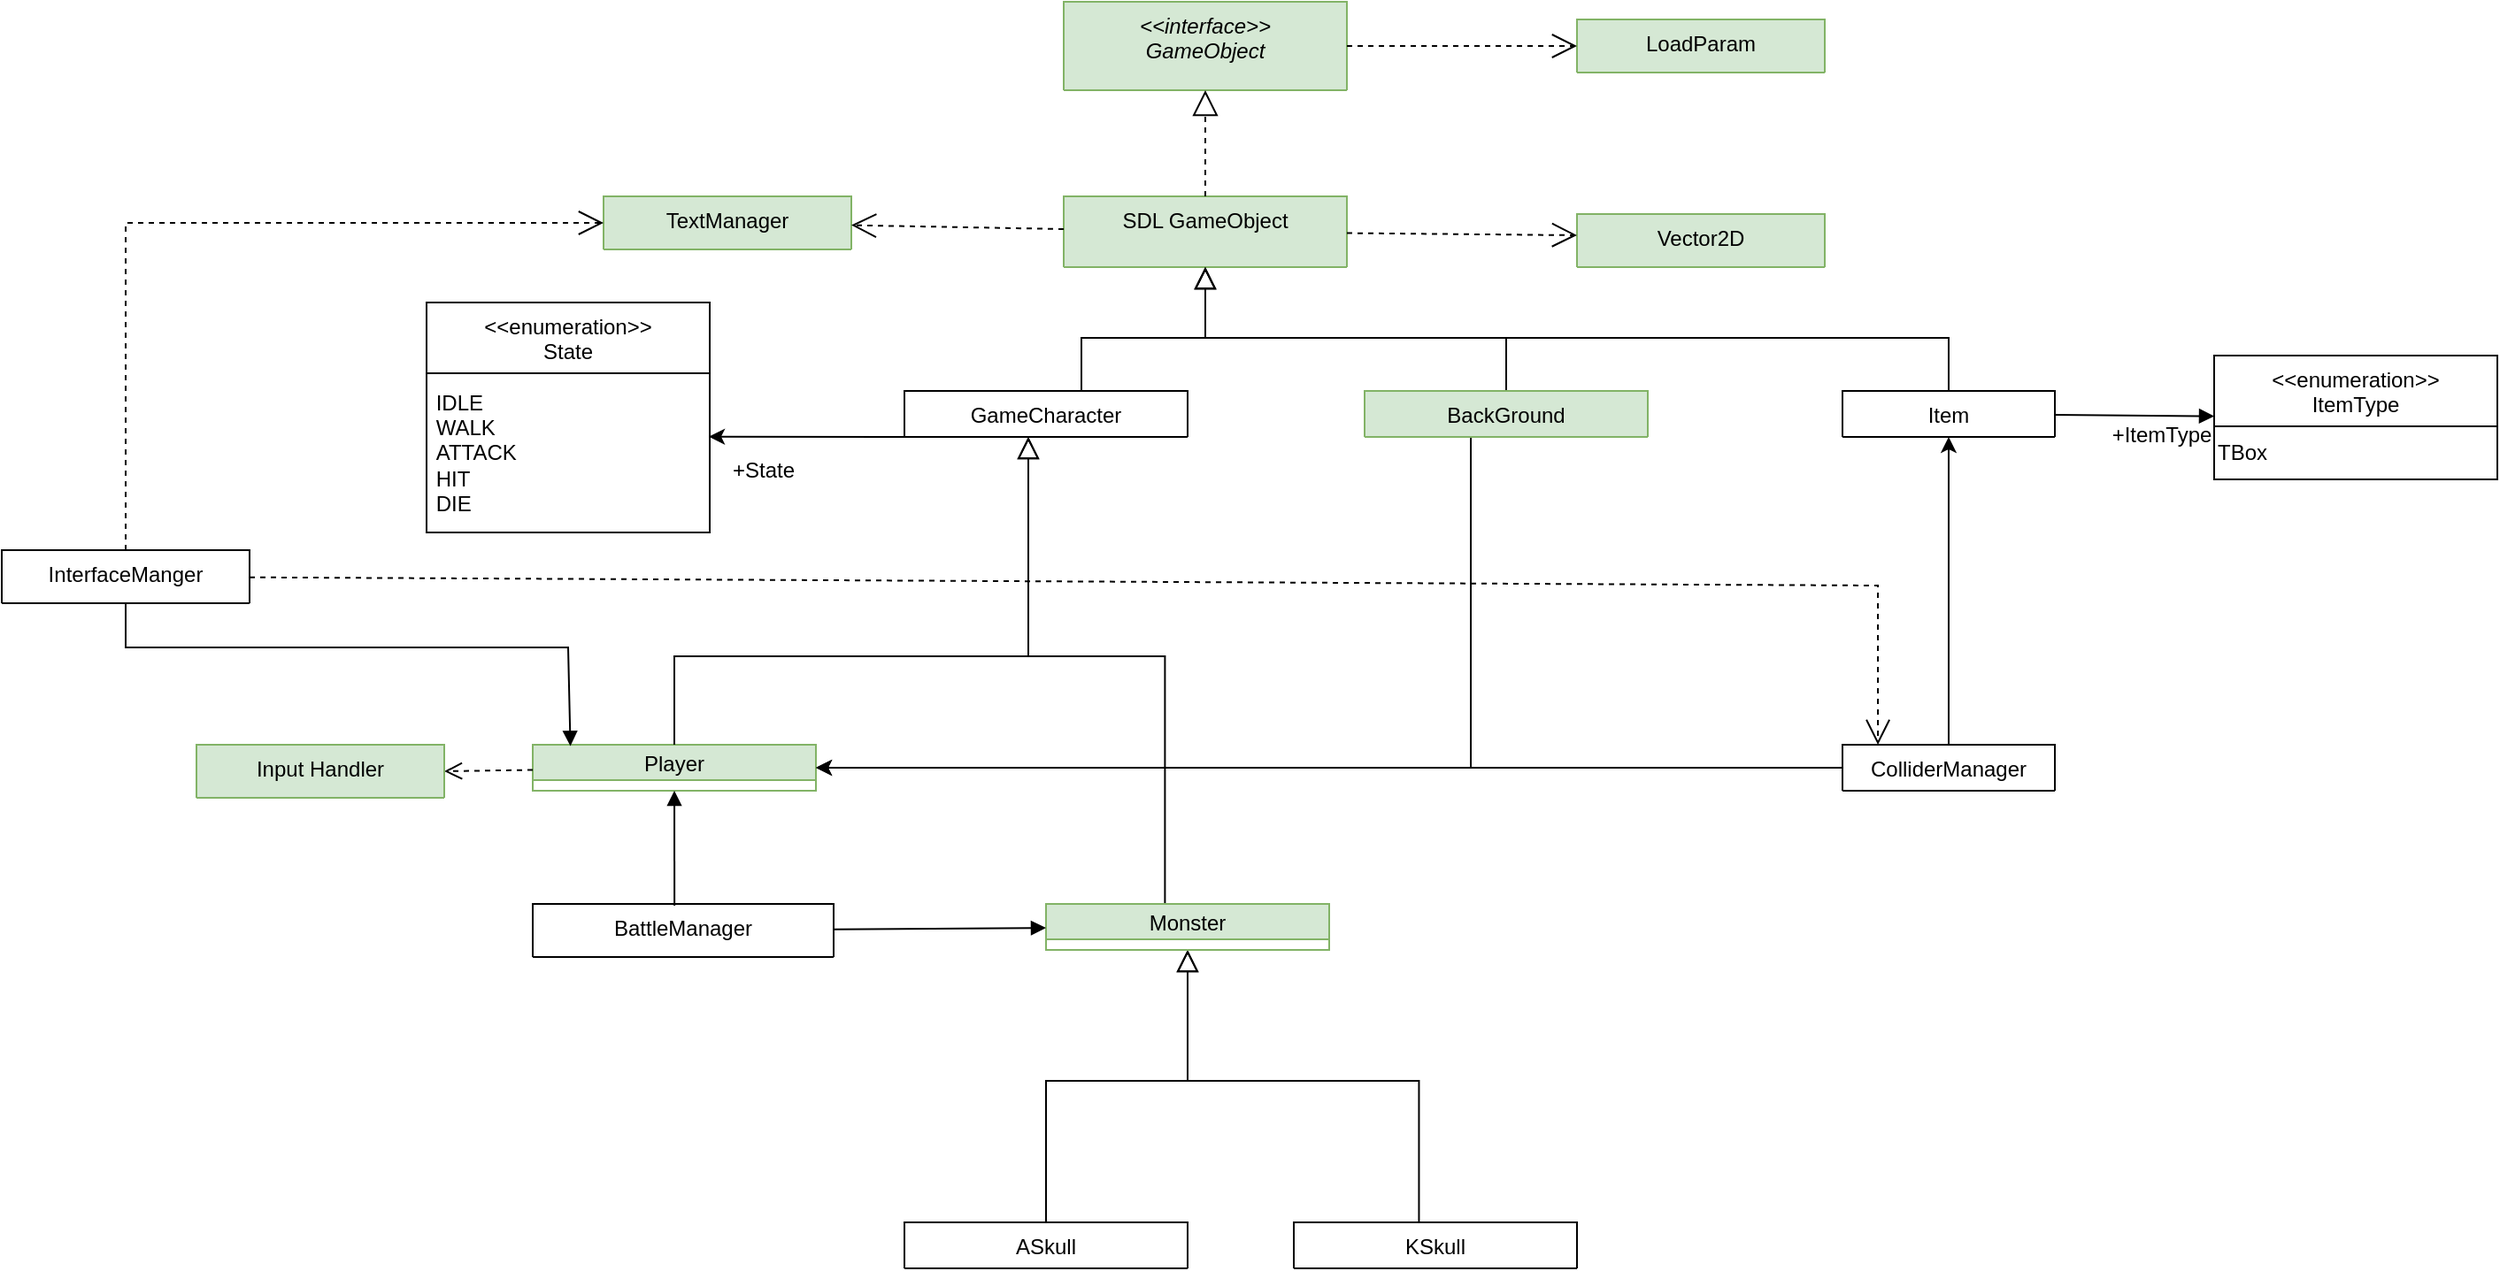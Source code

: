 <mxfile version="20.5.1" type="github">
  <diagram id="C5RBs43oDa-KdzZeNtuy" name="Page-1">
    <mxGraphModel dx="1778" dy="1040" grid="1" gridSize="10" guides="0" tooltips="1" connect="1" arrows="1" fold="1" page="1" pageScale="1" pageWidth="1654" pageHeight="1169" math="0" shadow="0">
      <root>
        <mxCell id="WIyWlLk6GJQsqaUBKTNV-0" />
        <mxCell id="WIyWlLk6GJQsqaUBKTNV-1" parent="WIyWlLk6GJQsqaUBKTNV-0" />
        <mxCell id="zkfFHV4jXpPFQw0GAbJ--0" value="&lt;&lt;interface&gt;&gt;&#xa;GameObject" style="swimlane;fontStyle=2;align=center;verticalAlign=top;childLayout=stackLayout;horizontal=1;startSize=50;horizontalStack=0;resizeParent=1;resizeLast=0;collapsible=1;marginBottom=0;rounded=0;shadow=0;strokeWidth=1;labelBackgroundColor=none;fillColor=#d5e8d4;strokeColor=#82b366;" parent="WIyWlLk6GJQsqaUBKTNV-1" vertex="1">
          <mxGeometry x="720" y="150" width="160" height="50" as="geometry">
            <mxRectangle x="230" y="140" width="160" height="26" as="alternateBounds" />
          </mxGeometry>
        </mxCell>
        <mxCell id="zkfFHV4jXpPFQw0GAbJ--6" value="SDL GameObject" style="swimlane;fontStyle=0;align=center;verticalAlign=top;childLayout=stackLayout;horizontal=1;startSize=198;horizontalStack=0;resizeParent=1;resizeLast=0;collapsible=1;marginBottom=0;rounded=0;shadow=0;strokeWidth=1;fillColor=#d5e8d4;strokeColor=#82b366;" parent="WIyWlLk6GJQsqaUBKTNV-1" vertex="1">
          <mxGeometry x="720" y="260" width="160" height="40" as="geometry">
            <mxRectangle x="130" y="380" width="160" height="26" as="alternateBounds" />
          </mxGeometry>
        </mxCell>
        <mxCell id="-m-ZZblMVv4Vw5mc0v4A-51" style="edgeStyle=orthogonalEdgeStyle;rounded=0;orthogonalLoop=1;jettySize=auto;html=1;entryX=0.997;entryY=0.398;entryDx=0;entryDy=0;entryPerimeter=0;fontColor=#000000;" edge="1" parent="WIyWlLk6GJQsqaUBKTNV-1" source="-m-ZZblMVv4Vw5mc0v4A-2" target="-m-ZZblMVv4Vw5mc0v4A-22">
          <mxGeometry relative="1" as="geometry">
            <Array as="points">
              <mxPoint x="620" y="396" />
              <mxPoint x="620" y="396" />
            </Array>
          </mxGeometry>
        </mxCell>
        <mxCell id="-m-ZZblMVv4Vw5mc0v4A-2" value="GameCharacter" style="swimlane;fontStyle=0;align=center;verticalAlign=top;childLayout=stackLayout;horizontal=1;startSize=30;horizontalStack=0;resizeParent=1;resizeLast=0;collapsible=1;marginBottom=0;rounded=0;shadow=0;strokeWidth=1;" vertex="1" collapsed="1" parent="WIyWlLk6GJQsqaUBKTNV-1">
          <mxGeometry x="630" y="370" width="160" height="26" as="geometry">
            <mxRectangle x="630" y="370" width="160" height="80" as="alternateBounds" />
          </mxGeometry>
        </mxCell>
        <mxCell id="-m-ZZblMVv4Vw5mc0v4A-49" value="#m_hp : int&lt;br&gt;&lt;div style=&quot;&quot;&gt;&lt;span style=&quot;background-color: initial;&quot;&gt;#m_damage&lt;/span&gt;&lt;/div&gt;" style="text;html=1;align=left;verticalAlign=middle;resizable=0;points=[];autosize=1;strokeColor=none;fillColor=none;fontColor=#000000;" vertex="1" parent="-m-ZZblMVv4Vw5mc0v4A-2">
          <mxGeometry y="30" width="160" height="40" as="geometry" />
        </mxCell>
        <mxCell id="-m-ZZblMVv4Vw5mc0v4A-50" value="" style="endArrow=none;html=1;rounded=0;fontColor=#000000;entryX=0.995;entryY=0.915;entryDx=0;entryDy=0;entryPerimeter=0;" edge="1" parent="-m-ZZblMVv4Vw5mc0v4A-2" target="-m-ZZblMVv4Vw5mc0v4A-49">
          <mxGeometry width="50" height="50" relative="1" as="geometry">
            <mxPoint y="67" as="sourcePoint" />
            <mxPoint x="180" y="66" as="targetPoint" />
            <Array as="points">
              <mxPoint x="160" y="67" />
            </Array>
          </mxGeometry>
        </mxCell>
        <mxCell id="-m-ZZblMVv4Vw5mc0v4A-3" value="" style="endArrow=block;endSize=10;endFill=0;shadow=0;strokeWidth=1;rounded=0;edgeStyle=elbowEdgeStyle;elbow=vertical;entryX=0.5;entryY=1;entryDx=0;entryDy=0;" edge="1" parent="WIyWlLk6GJQsqaUBKTNV-1" source="-m-ZZblMVv4Vw5mc0v4A-2" target="zkfFHV4jXpPFQw0GAbJ--6">
          <mxGeometry width="160" relative="1" as="geometry">
            <mxPoint x="610" y="353" as="sourcePoint" />
            <mxPoint x="710" y="320" as="targetPoint" />
            <Array as="points">
              <mxPoint x="730" y="340" />
              <mxPoint x="710" y="370" />
            </Array>
          </mxGeometry>
        </mxCell>
        <mxCell id="-m-ZZblMVv4Vw5mc0v4A-21" value="&lt;&lt;enumeration&gt;&gt;&#xa;State" style="swimlane;fontStyle=0;align=center;verticalAlign=top;childLayout=stackLayout;horizontal=1;startSize=40;horizontalStack=0;resizeParent=1;resizeLast=0;collapsible=1;marginBottom=0;rounded=0;shadow=0;strokeWidth=1;" vertex="1" parent="WIyWlLk6GJQsqaUBKTNV-1">
          <mxGeometry x="360" y="320" width="160" height="130" as="geometry">
            <mxRectangle x="630" y="370" width="160" height="26" as="alternateBounds" />
          </mxGeometry>
        </mxCell>
        <mxCell id="-m-ZZblMVv4Vw5mc0v4A-22" value="&amp;nbsp;IDLE&lt;br&gt;&amp;nbsp;WALK&lt;br&gt;&amp;nbsp;ATTACK&lt;br&gt;&amp;nbsp;HIT&lt;br&gt;&amp;nbsp;DIE" style="text;html=1;align=left;verticalAlign=middle;resizable=0;points=[];autosize=1;strokeColor=none;fillColor=none;" vertex="1" parent="-m-ZZblMVv4Vw5mc0v4A-21">
          <mxGeometry y="40" width="160" height="90" as="geometry" />
        </mxCell>
        <mxCell id="-m-ZZblMVv4Vw5mc0v4A-25" value="+State" style="text;html=1;align=center;verticalAlign=middle;resizable=0;points=[];autosize=1;strokeColor=none;fillColor=none;" vertex="1" parent="WIyWlLk6GJQsqaUBKTNV-1">
          <mxGeometry x="520" y="400" width="60" height="30" as="geometry" />
        </mxCell>
        <mxCell id="-m-ZZblMVv4Vw5mc0v4A-26" value="Player" style="swimlane;fontStyle=0;align=center;verticalAlign=bottom;childLayout=stackLayout;horizontal=1;startSize=20;horizontalStack=0;resizeParent=1;resizeLast=0;collapsible=1;marginBottom=0;rounded=0;shadow=0;strokeWidth=1;fillColor=#d5e8d4;strokeColor=#82b366;" vertex="1" collapsed="1" parent="WIyWlLk6GJQsqaUBKTNV-1">
          <mxGeometry x="420" y="570" width="160" height="26" as="geometry">
            <mxRectangle x="420" y="570" width="260" height="110" as="alternateBounds" />
          </mxGeometry>
        </mxCell>
        <mxCell id="-m-ZZblMVv4Vw5mc0v4A-41" value="" style="endArrow=none;html=1;rounded=0;fontColor=#000000;exitX=0.001;exitY=0.949;exitDx=0;exitDy=0;exitPerimeter=0;entryX=1.004;entryY=0.962;entryDx=0;entryDy=0;entryPerimeter=0;" edge="1" parent="-m-ZZblMVv4Vw5mc0v4A-26" source="-m-ZZblMVv4Vw5mc0v4A-44" target="-m-ZZblMVv4Vw5mc0v4A-44">
          <mxGeometry width="50" height="50" relative="1" as="geometry">
            <mxPoint y="90" as="sourcePoint" />
            <mxPoint x="260" y="90" as="targetPoint" />
          </mxGeometry>
        </mxCell>
        <mxCell id="-m-ZZblMVv4Vw5mc0v4A-44" value="- MoveSpeed : = 4 : int const&lt;br&gt;- m_hp = 100 : int&lt;br&gt;- m_damage = 10 : int" style="text;html=1;align=left;verticalAlign=middle;resizable=0;points=[];autosize=1;strokeColor=none;fillColor=none;fontColor=#000000;" vertex="1" parent="-m-ZZblMVv4Vw5mc0v4A-26">
          <mxGeometry y="20" width="260" height="60" as="geometry" />
        </mxCell>
        <mxCell id="-m-ZZblMVv4Vw5mc0v4A-40" value="&amp;nbsp;+ Add_GroundYpos (GroundYpos : int) : void" style="text;html=1;align=left;verticalAlign=middle;resizable=0;points=[];autosize=1;strokeColor=none;fillColor=none;fontColor=#000000;" vertex="1" parent="-m-ZZblMVv4Vw5mc0v4A-26">
          <mxGeometry y="80" width="260" height="30" as="geometry" />
        </mxCell>
        <mxCell id="-m-ZZblMVv4Vw5mc0v4A-27" value="" style="endArrow=block;endSize=10;endFill=0;shadow=0;strokeWidth=1;rounded=0;edgeStyle=elbowEdgeStyle;elbow=vertical;exitX=0.5;exitY=0;exitDx=0;exitDy=0;" edge="1" parent="WIyWlLk6GJQsqaUBKTNV-1" target="-m-ZZblMVv4Vw5mc0v4A-2" source="-m-ZZblMVv4Vw5mc0v4A-26">
          <mxGeometry width="160" relative="1" as="geometry">
            <mxPoint x="680" y="480" as="sourcePoint" />
            <mxPoint x="590" y="560" as="targetPoint" />
            <Array as="points">
              <mxPoint x="700" y="520" />
              <mxPoint x="700" y="460" />
              <mxPoint x="700" y="440" />
              <mxPoint x="710" y="460" />
              <mxPoint x="670" y="450" />
              <mxPoint x="740" y="450" />
              <mxPoint x="610" y="580" />
              <mxPoint x="590" y="610" />
            </Array>
          </mxGeometry>
        </mxCell>
        <mxCell id="-m-ZZblMVv4Vw5mc0v4A-30" value="" style="endArrow=block;endSize=10;endFill=0;shadow=0;strokeWidth=1;rounded=0;edgeStyle=elbowEdgeStyle;elbow=vertical;exitX=0.42;exitY=-0.006;exitDx=0;exitDy=0;exitPerimeter=0;" edge="1" parent="WIyWlLk6GJQsqaUBKTNV-1" source="-m-ZZblMVv4Vw5mc0v4A-45" target="-m-ZZblMVv4Vw5mc0v4A-2">
          <mxGeometry width="160" relative="1" as="geometry">
            <mxPoint x="760" y="480" as="sourcePoint" />
            <mxPoint x="700" y="400" as="targetPoint" />
            <Array as="points">
              <mxPoint x="700" y="520" />
              <mxPoint x="710" y="460" />
              <mxPoint x="670" y="450" />
              <mxPoint x="740" y="450" />
              <mxPoint x="610" y="580" />
              <mxPoint x="590" y="610" />
            </Array>
          </mxGeometry>
        </mxCell>
        <mxCell id="-m-ZZblMVv4Vw5mc0v4A-32" value="ASkull" style="swimlane;fontStyle=0;align=center;verticalAlign=top;childLayout=stackLayout;horizontal=1;startSize=30;horizontalStack=0;resizeParent=1;resizeLast=0;collapsible=1;marginBottom=0;rounded=0;shadow=0;strokeWidth=1;" vertex="1" collapsed="1" parent="WIyWlLk6GJQsqaUBKTNV-1">
          <mxGeometry x="630" y="840" width="160" height="26" as="geometry">
            <mxRectangle x="640" y="760" width="170" height="80" as="alternateBounds" />
          </mxGeometry>
        </mxCell>
        <mxCell id="-m-ZZblMVv4Vw5mc0v4A-57" value="m_hp = 100 : int&lt;br&gt;m_damage = 10 : int" style="text;html=1;align=center;verticalAlign=middle;resizable=0;points=[];autosize=1;strokeColor=none;fillColor=none;fontColor=#000000;" vertex="1" parent="-m-ZZblMVv4Vw5mc0v4A-32">
          <mxGeometry y="30" width="170" height="40" as="geometry" />
        </mxCell>
        <mxCell id="-m-ZZblMVv4Vw5mc0v4A-58" value="" style="endArrow=none;html=1;rounded=0;fontColor=#000000;exitX=0.011;exitY=0.906;exitDx=0;exitDy=0;exitPerimeter=0;entryX=0.995;entryY=0.924;entryDx=0;entryDy=0;entryPerimeter=0;" edge="1" parent="-m-ZZblMVv4Vw5mc0v4A-32" source="-m-ZZblMVv4Vw5mc0v4A-57" target="-m-ZZblMVv4Vw5mc0v4A-57">
          <mxGeometry width="50" height="50" relative="1" as="geometry">
            <mxPoint x="260" y="60" as="sourcePoint" />
            <mxPoint x="310" y="10" as="targetPoint" />
          </mxGeometry>
        </mxCell>
        <mxCell id="-m-ZZblMVv4Vw5mc0v4A-33" value="" style="endArrow=block;endSize=10;endFill=0;shadow=0;strokeWidth=1;rounded=0;edgeStyle=elbowEdgeStyle;elbow=vertical;exitX=0.5;exitY=0;exitDx=0;exitDy=0;entryX=0.5;entryY=1;entryDx=0;entryDy=0;" edge="1" parent="WIyWlLk6GJQsqaUBKTNV-1" source="-m-ZZblMVv4Vw5mc0v4A-32" target="-m-ZZblMVv4Vw5mc0v4A-45">
          <mxGeometry width="160" relative="1" as="geometry">
            <mxPoint x="810" y="750" as="sourcePoint" />
            <mxPoint x="830" y="670" as="targetPoint" />
            <Array as="points">
              <mxPoint x="770" y="760" />
              <mxPoint x="820" y="720" />
              <mxPoint x="830" y="710" />
              <mxPoint x="840" y="730" />
              <mxPoint x="800" y="720" />
              <mxPoint x="870" y="720" />
              <mxPoint x="740" y="850" />
              <mxPoint x="720" y="880" />
            </Array>
          </mxGeometry>
        </mxCell>
        <mxCell id="-m-ZZblMVv4Vw5mc0v4A-34" value="" style="endArrow=block;endSize=10;endFill=0;shadow=0;strokeWidth=1;rounded=0;edgeStyle=elbowEdgeStyle;elbow=vertical;entryX=0.5;entryY=1;entryDx=0;entryDy=0;exitX=0.442;exitY=0.004;exitDx=0;exitDy=0;exitPerimeter=0;" edge="1" parent="WIyWlLk6GJQsqaUBKTNV-1" source="-m-ZZblMVv4Vw5mc0v4A-59" target="-m-ZZblMVv4Vw5mc0v4A-45">
          <mxGeometry width="160" relative="1" as="geometry">
            <mxPoint x="935" y="750" as="sourcePoint" />
            <mxPoint x="830" y="670" as="targetPoint" />
            <Array as="points">
              <mxPoint x="830" y="760" />
              <mxPoint x="870" y="720" />
              <mxPoint x="830" y="710" />
              <mxPoint x="840" y="730" />
              <mxPoint x="800" y="720" />
              <mxPoint x="870" y="720" />
              <mxPoint x="740" y="850" />
              <mxPoint x="720" y="880" />
            </Array>
          </mxGeometry>
        </mxCell>
        <mxCell id="-m-ZZblMVv4Vw5mc0v4A-36" value="" style="endArrow=block;endSize=10;endFill=0;shadow=0;strokeWidth=1;rounded=0;edgeStyle=elbowEdgeStyle;elbow=vertical;" edge="1" parent="WIyWlLk6GJQsqaUBKTNV-1" source="-m-ZZblMVv4Vw5mc0v4A-37">
          <mxGeometry width="160" relative="1" as="geometry">
            <mxPoint x="860" y="380" as="sourcePoint" />
            <mxPoint x="800" y="300" as="targetPoint" />
            <Array as="points">
              <mxPoint x="800" y="340" />
              <mxPoint x="810" y="360" />
              <mxPoint x="770" y="350" />
              <mxPoint x="840" y="350" />
              <mxPoint x="710" y="480" />
              <mxPoint x="690" y="510" />
            </Array>
          </mxGeometry>
        </mxCell>
        <mxCell id="-m-ZZblMVv4Vw5mc0v4A-66" style="edgeStyle=orthogonalEdgeStyle;rounded=0;orthogonalLoop=1;jettySize=auto;html=1;fontColor=#000000;entryX=1;entryY=0.5;entryDx=0;entryDy=0;" edge="1" parent="WIyWlLk6GJQsqaUBKTNV-1" source="-m-ZZblMVv4Vw5mc0v4A-37" target="-m-ZZblMVv4Vw5mc0v4A-26">
          <mxGeometry relative="1" as="geometry">
            <mxPoint x="600" y="580" as="targetPoint" />
            <Array as="points">
              <mxPoint x="950" y="583" />
            </Array>
          </mxGeometry>
        </mxCell>
        <mxCell id="-m-ZZblMVv4Vw5mc0v4A-37" value="BackGround" style="swimlane;fontStyle=0;align=center;verticalAlign=top;childLayout=stackLayout;horizontal=1;startSize=30;horizontalStack=0;resizeParent=1;resizeLast=0;collapsible=1;marginBottom=0;rounded=0;shadow=0;strokeWidth=1;fillColor=#d5e8d4;strokeColor=#82b366;" vertex="1" collapsed="1" parent="WIyWlLk6GJQsqaUBKTNV-1">
          <mxGeometry x="890" y="370" width="160" height="26" as="geometry">
            <mxRectangle x="890" y="370" width="220" height="110" as="alternateBounds" />
          </mxGeometry>
        </mxCell>
        <mxCell id="-m-ZZblMVv4Vw5mc0v4A-62" value="&lt;div&gt;+ move_byPlayer : void&lt;/div&gt;&lt;div&gt;+ BlockCheck() : void&lt;/div&gt;&lt;div&gt;+ BlockInstall( MapFloor : int) : void&lt;/div&gt;&lt;div&gt;+ AABBCheck() : void&lt;/div&gt;" style="text;html=1;align=left;verticalAlign=middle;resizable=0;points=[];autosize=1;strokeColor=none;fillColor=none;fontColor=#000000;" vertex="1" parent="-m-ZZblMVv4Vw5mc0v4A-37">
          <mxGeometry y="30" width="220" height="70" as="geometry" />
        </mxCell>
        <mxCell id="-m-ZZblMVv4Vw5mc0v4A-63" value="" style="endArrow=none;html=1;rounded=0;fontColor=#000000;exitX=-0.001;exitY=0.943;exitDx=0;exitDy=0;exitPerimeter=0;entryX=1.015;entryY=0.953;entryDx=0;entryDy=0;entryPerimeter=0;" edge="1" parent="-m-ZZblMVv4Vw5mc0v4A-37" source="-m-ZZblMVv4Vw5mc0v4A-62" target="-m-ZZblMVv4Vw5mc0v4A-62">
          <mxGeometry width="50" height="50" relative="1" as="geometry">
            <mxPoint y="210" as="sourcePoint" />
            <mxPoint x="220" y="95" as="targetPoint" />
          </mxGeometry>
        </mxCell>
        <mxCell id="-m-ZZblMVv4Vw5mc0v4A-38" value="" style="endArrow=block;endSize=10;endFill=0;shadow=0;strokeWidth=1;rounded=0;edgeStyle=elbowEdgeStyle;elbow=vertical;entryX=0.5;entryY=1;entryDx=0;entryDy=0;exitX=0.5;exitY=0;exitDx=0;exitDy=0;" edge="1" parent="WIyWlLk6GJQsqaUBKTNV-1" source="-m-ZZblMVv4Vw5mc0v4A-39" target="zkfFHV4jXpPFQw0GAbJ--6">
          <mxGeometry width="160" relative="1" as="geometry">
            <mxPoint x="1020" y="380" as="sourcePoint" />
            <mxPoint x="960" y="300" as="targetPoint" />
            <Array as="points">
              <mxPoint x="960" y="340" />
              <mxPoint x="970" y="360" />
              <mxPoint x="930" y="350" />
              <mxPoint x="1000" y="350" />
              <mxPoint x="870" y="480" />
              <mxPoint x="850" y="510" />
            </Array>
          </mxGeometry>
        </mxCell>
        <mxCell id="-m-ZZblMVv4Vw5mc0v4A-39" value="Item" style="swimlane;fontStyle=0;align=center;verticalAlign=top;childLayout=stackLayout;horizontal=1;startSize=198;horizontalStack=0;resizeParent=1;resizeLast=0;collapsible=1;marginBottom=0;rounded=0;shadow=0;strokeWidth=1;" vertex="1" collapsed="1" parent="WIyWlLk6GJQsqaUBKTNV-1">
          <mxGeometry x="1160" y="370" width="120" height="26" as="geometry">
            <mxRectangle x="1160" y="370" width="110" height="30" as="alternateBounds" />
          </mxGeometry>
        </mxCell>
        <mxCell id="-m-ZZblMVv4Vw5mc0v4A-45" value="Monster" style="swimlane;fontStyle=0;align=center;verticalAlign=bottom;childLayout=stackLayout;horizontal=1;startSize=20;horizontalStack=0;resizeParent=1;resizeLast=0;collapsible=1;marginBottom=0;rounded=0;shadow=0;strokeWidth=1;fillColor=#d5e8d4;strokeColor=#82b366;" vertex="1" collapsed="1" parent="WIyWlLk6GJQsqaUBKTNV-1">
          <mxGeometry x="710" y="660" width="160" height="26" as="geometry">
            <mxRectangle x="720" y="610" width="260" height="90" as="alternateBounds" />
          </mxGeometry>
        </mxCell>
        <mxCell id="-m-ZZblMVv4Vw5mc0v4A-46" value="" style="endArrow=none;html=1;rounded=0;fontColor=#000000;" edge="1" parent="-m-ZZblMVv4Vw5mc0v4A-45">
          <mxGeometry width="50" height="50" relative="1" as="geometry">
            <mxPoint y="48" as="sourcePoint" />
            <mxPoint x="260" y="48" as="targetPoint" />
          </mxGeometry>
        </mxCell>
        <mxCell id="-m-ZZblMVv4Vw5mc0v4A-47" value="- MoveSpeed : int const" style="text;html=1;align=left;verticalAlign=middle;resizable=0;points=[];autosize=1;strokeColor=none;fillColor=none;fontColor=#000000;" vertex="1" parent="-m-ZZblMVv4Vw5mc0v4A-45">
          <mxGeometry y="20" width="260" height="30" as="geometry" />
        </mxCell>
        <mxCell id="-m-ZZblMVv4Vw5mc0v4A-48" value="+ Add_GroundYpos (GroundYpos : int) : void&lt;br&gt;+&amp;nbsp;stateMachine() : void" style="text;html=1;align=left;verticalAlign=middle;resizable=0;points=[];autosize=1;strokeColor=none;fillColor=none;fontColor=#000000;" vertex="1" parent="-m-ZZblMVv4Vw5mc0v4A-45">
          <mxGeometry y="50" width="260" height="40" as="geometry" />
        </mxCell>
        <mxCell id="-m-ZZblMVv4Vw5mc0v4A-59" value="KSkull" style="swimlane;fontStyle=0;align=center;verticalAlign=top;childLayout=stackLayout;horizontal=1;startSize=30;horizontalStack=0;resizeParent=1;resizeLast=0;collapsible=1;marginBottom=0;rounded=0;shadow=0;strokeWidth=1;" vertex="1" collapsed="1" parent="WIyWlLk6GJQsqaUBKTNV-1">
          <mxGeometry x="850" y="840" width="160" height="26" as="geometry">
            <mxRectangle x="860" y="760" width="170" height="80" as="alternateBounds" />
          </mxGeometry>
        </mxCell>
        <mxCell id="-m-ZZblMVv4Vw5mc0v4A-60" value="m_hp = 150 : int&lt;br&gt;m_damage = 8 : int" style="text;html=1;align=center;verticalAlign=middle;resizable=0;points=[];autosize=1;strokeColor=none;fillColor=none;fontColor=#000000;" vertex="1" parent="-m-ZZblMVv4Vw5mc0v4A-59">
          <mxGeometry y="30" width="170" height="40" as="geometry" />
        </mxCell>
        <mxCell id="-m-ZZblMVv4Vw5mc0v4A-61" value="" style="endArrow=none;html=1;rounded=0;fontColor=#000000;exitX=0.011;exitY=0.906;exitDx=0;exitDy=0;exitPerimeter=0;entryX=0.995;entryY=0.924;entryDx=0;entryDy=0;entryPerimeter=0;" edge="1" parent="-m-ZZblMVv4Vw5mc0v4A-59" source="-m-ZZblMVv4Vw5mc0v4A-60" target="-m-ZZblMVv4Vw5mc0v4A-60">
          <mxGeometry width="50" height="50" relative="1" as="geometry">
            <mxPoint x="260" y="60" as="sourcePoint" />
            <mxPoint x="310" y="10" as="targetPoint" />
          </mxGeometry>
        </mxCell>
        <mxCell id="-m-ZZblMVv4Vw5mc0v4A-68" value="&lt;&lt;enumeration&gt;&gt;&#xa;ItemType" style="swimlane;fontStyle=0;align=center;verticalAlign=top;childLayout=stackLayout;horizontal=1;startSize=40;horizontalStack=0;resizeParent=1;resizeLast=0;collapsible=1;marginBottom=0;rounded=0;shadow=0;strokeWidth=1;" vertex="1" parent="WIyWlLk6GJQsqaUBKTNV-1">
          <mxGeometry x="1370" y="350" width="160" height="70" as="geometry">
            <mxRectangle x="630" y="370" width="160" height="26" as="alternateBounds" />
          </mxGeometry>
        </mxCell>
        <mxCell id="-m-ZZblMVv4Vw5mc0v4A-69" value="TBox" style="text;html=1;align=left;verticalAlign=middle;resizable=0;points=[];autosize=1;strokeColor=none;fillColor=none;" vertex="1" parent="-m-ZZblMVv4Vw5mc0v4A-68">
          <mxGeometry y="40" width="160" height="30" as="geometry" />
        </mxCell>
        <mxCell id="-m-ZZblMVv4Vw5mc0v4A-70" value="+ItemType" style="text;html=1;align=center;verticalAlign=middle;resizable=0;points=[];autosize=1;strokeColor=none;fillColor=none;" vertex="1" parent="WIyWlLk6GJQsqaUBKTNV-1">
          <mxGeometry x="1300" y="380" width="80" height="30" as="geometry" />
        </mxCell>
        <mxCell id="-m-ZZblMVv4Vw5mc0v4A-76" value="LoadParam" style="swimlane;fontStyle=0;align=center;verticalAlign=top;childLayout=stackLayout;horizontal=1;startSize=50;horizontalStack=0;resizeParent=1;resizeLast=0;collapsible=1;marginBottom=0;rounded=0;shadow=0;strokeWidth=1;labelBackgroundColor=none;fillColor=#d5e8d4;strokeColor=#82b366;" vertex="1" parent="WIyWlLk6GJQsqaUBKTNV-1">
          <mxGeometry x="1010" y="160" width="140" height="30" as="geometry">
            <mxRectangle x="230" y="140" width="160" height="26" as="alternateBounds" />
          </mxGeometry>
        </mxCell>
        <mxCell id="-m-ZZblMVv4Vw5mc0v4A-79" value="Vector2D" style="swimlane;fontStyle=0;align=center;verticalAlign=top;childLayout=stackLayout;horizontal=1;startSize=50;horizontalStack=0;resizeParent=1;resizeLast=0;collapsible=1;marginBottom=0;rounded=0;shadow=0;strokeWidth=1;labelBackgroundColor=none;fillColor=#d5e8d4;strokeColor=#82b366;" vertex="1" parent="WIyWlLk6GJQsqaUBKTNV-1">
          <mxGeometry x="1010" y="270" width="140" height="30" as="geometry">
            <mxRectangle x="230" y="140" width="160" height="26" as="alternateBounds" />
          </mxGeometry>
        </mxCell>
        <mxCell id="-m-ZZblMVv4Vw5mc0v4A-81" value="TextManager" style="swimlane;fontStyle=0;align=center;verticalAlign=top;childLayout=stackLayout;horizontal=1;startSize=50;horizontalStack=0;resizeParent=1;resizeLast=0;collapsible=1;marginBottom=0;rounded=0;shadow=0;strokeWidth=1;labelBackgroundColor=none;fillColor=#d5e8d4;strokeColor=#82b366;" vertex="1" parent="WIyWlLk6GJQsqaUBKTNV-1">
          <mxGeometry x="460" y="260" width="140" height="30" as="geometry">
            <mxRectangle x="230" y="140" width="160" height="26" as="alternateBounds" />
          </mxGeometry>
        </mxCell>
        <mxCell id="-m-ZZblMVv4Vw5mc0v4A-92" value="" style="endArrow=open;endSize=12;dashed=1;html=1;rounded=0;fontColor=#000000;" edge="1" parent="WIyWlLk6GJQsqaUBKTNV-1" source="zkfFHV4jXpPFQw0GAbJ--0" target="-m-ZZblMVv4Vw5mc0v4A-76">
          <mxGeometry width="160" relative="1" as="geometry">
            <mxPoint x="880" y="170" as="sourcePoint" />
            <mxPoint x="1040" y="170" as="targetPoint" />
          </mxGeometry>
        </mxCell>
        <mxCell id="-m-ZZblMVv4Vw5mc0v4A-94" value="" style="endArrow=open;endSize=12;dashed=1;html=1;rounded=0;fontColor=#000000;entryX=0;entryY=0.4;entryDx=0;entryDy=0;entryPerimeter=0;" edge="1" parent="WIyWlLk6GJQsqaUBKTNV-1" source="zkfFHV4jXpPFQw0GAbJ--6" target="-m-ZZblMVv4Vw5mc0v4A-79">
          <mxGeometry width="160" relative="1" as="geometry">
            <mxPoint x="890" y="185" as="sourcePoint" />
            <mxPoint x="1020" y="185" as="targetPoint" />
          </mxGeometry>
        </mxCell>
        <mxCell id="-m-ZZblMVv4Vw5mc0v4A-99" value="" style="html=1;verticalAlign=bottom;endArrow=open;dashed=1;endSize=8;rounded=0;fontColor=#000000;entryX=1;entryY=0.5;entryDx=0;entryDy=0;" edge="1" parent="WIyWlLk6GJQsqaUBKTNV-1" source="-m-ZZblMVv4Vw5mc0v4A-26" target="-m-ZZblMVv4Vw5mc0v4A-104">
          <mxGeometry relative="1" as="geometry">
            <mxPoint x="420" y="580" as="sourcePoint" />
            <mxPoint x="340" y="583" as="targetPoint" />
          </mxGeometry>
        </mxCell>
        <mxCell id="-m-ZZblMVv4Vw5mc0v4A-104" value="Input Handler" style="swimlane;fontStyle=0;align=center;verticalAlign=top;childLayout=stackLayout;horizontal=1;startSize=50;horizontalStack=0;resizeParent=1;resizeLast=0;collapsible=1;marginBottom=0;rounded=0;shadow=0;strokeWidth=1;labelBackgroundColor=none;fillColor=#d5e8d4;strokeColor=#82b366;" vertex="1" parent="WIyWlLk6GJQsqaUBKTNV-1">
          <mxGeometry x="230" y="570" width="140" height="30" as="geometry">
            <mxRectangle x="230" y="140" width="160" height="26" as="alternateBounds" />
          </mxGeometry>
        </mxCell>
        <mxCell id="-m-ZZblMVv4Vw5mc0v4A-107" value="BattleManager" style="swimlane;fontStyle=0;align=center;verticalAlign=top;childLayout=stackLayout;horizontal=1;startSize=80;horizontalStack=0;resizeParent=1;resizeLast=0;collapsible=1;marginBottom=0;rounded=0;shadow=0;strokeWidth=1;" vertex="1" parent="WIyWlLk6GJQsqaUBKTNV-1">
          <mxGeometry x="420" y="660" width="170" height="30" as="geometry">
            <mxRectangle x="410" y="680" width="160" height="26" as="alternateBounds" />
          </mxGeometry>
        </mxCell>
        <mxCell id="-m-ZZblMVv4Vw5mc0v4A-114" value="" style="html=1;verticalAlign=bottom;endArrow=block;rounded=0;fontColor=#000000;exitX=0.471;exitY=0.033;exitDx=0;exitDy=0;exitPerimeter=0;" edge="1" parent="WIyWlLk6GJQsqaUBKTNV-1" source="-m-ZZblMVv4Vw5mc0v4A-107" target="-m-ZZblMVv4Vw5mc0v4A-26">
          <mxGeometry width="80" relative="1" as="geometry">
            <mxPoint x="580" y="750" as="sourcePoint" />
            <mxPoint x="660" y="750" as="targetPoint" />
          </mxGeometry>
        </mxCell>
        <mxCell id="-m-ZZblMVv4Vw5mc0v4A-115" value="" style="html=1;verticalAlign=bottom;endArrow=block;rounded=0;fontColor=#000000;" edge="1" parent="WIyWlLk6GJQsqaUBKTNV-1" source="-m-ZZblMVv4Vw5mc0v4A-107" target="-m-ZZblMVv4Vw5mc0v4A-45">
          <mxGeometry width="80" relative="1" as="geometry">
            <mxPoint x="590" y="670" as="sourcePoint" />
            <mxPoint x="670" y="670" as="targetPoint" />
          </mxGeometry>
        </mxCell>
        <mxCell id="-m-ZZblMVv4Vw5mc0v4A-117" value="" style="endArrow=open;endSize=12;dashed=1;html=1;rounded=0;fontColor=#000000;" edge="1" parent="WIyWlLk6GJQsqaUBKTNV-1" source="zkfFHV4jXpPFQw0GAbJ--6" target="-m-ZZblMVv4Vw5mc0v4A-81">
          <mxGeometry width="160" relative="1" as="geometry">
            <mxPoint x="610" y="270.002" as="sourcePoint" />
            <mxPoint x="740" y="271.24" as="targetPoint" />
          </mxGeometry>
        </mxCell>
        <mxCell id="-m-ZZblMVv4Vw5mc0v4A-118" value="InterfaceManger" style="swimlane;fontStyle=0;align=center;verticalAlign=top;childLayout=stackLayout;horizontal=1;startSize=50;horizontalStack=0;resizeParent=1;resizeLast=0;collapsible=1;marginBottom=0;rounded=0;shadow=0;strokeWidth=1;labelBackgroundColor=none;" vertex="1" parent="WIyWlLk6GJQsqaUBKTNV-1">
          <mxGeometry x="120" y="460" width="140" height="30" as="geometry">
            <mxRectangle x="120" y="460" width="160" height="26" as="alternateBounds" />
          </mxGeometry>
        </mxCell>
        <mxCell id="-m-ZZblMVv4Vw5mc0v4A-119" value="" style="html=1;verticalAlign=bottom;endArrow=block;rounded=0;fontColor=#000000;entryX=0.133;entryY=0.027;entryDx=0;entryDy=0;entryPerimeter=0;" edge="1" parent="WIyWlLk6GJQsqaUBKTNV-1" source="-m-ZZblMVv4Vw5mc0v4A-118" target="-m-ZZblMVv4Vw5mc0v4A-26">
          <mxGeometry x="-0.099" y="-8" width="80" relative="1" as="geometry">
            <mxPoint x="190" y="515" as="sourcePoint" />
            <mxPoint x="460" y="600" as="targetPoint" />
            <Array as="points">
              <mxPoint x="190" y="515" />
              <mxPoint x="440" y="515" />
            </Array>
            <mxPoint as="offset" />
          </mxGeometry>
        </mxCell>
        <mxCell id="-m-ZZblMVv4Vw5mc0v4A-124" value="" style="html=1;verticalAlign=bottom;endArrow=block;rounded=0;fontColor=#000000;" edge="1" parent="WIyWlLk6GJQsqaUBKTNV-1" source="-m-ZZblMVv4Vw5mc0v4A-39" target="-m-ZZblMVv4Vw5mc0v4A-68">
          <mxGeometry width="80" relative="1" as="geometry">
            <mxPoint x="1280" y="380" as="sourcePoint" />
            <mxPoint x="1360" y="380" as="targetPoint" />
          </mxGeometry>
        </mxCell>
        <mxCell id="-m-ZZblMVv4Vw5mc0v4A-126" style="edgeStyle=orthogonalEdgeStyle;rounded=0;orthogonalLoop=1;jettySize=auto;html=1;fontColor=#000000;" edge="1" parent="WIyWlLk6GJQsqaUBKTNV-1" source="-m-ZZblMVv4Vw5mc0v4A-125" target="-m-ZZblMVv4Vw5mc0v4A-26">
          <mxGeometry relative="1" as="geometry" />
        </mxCell>
        <mxCell id="-m-ZZblMVv4Vw5mc0v4A-127" style="edgeStyle=orthogonalEdgeStyle;rounded=0;orthogonalLoop=1;jettySize=auto;html=1;fontColor=#000000;" edge="1" parent="WIyWlLk6GJQsqaUBKTNV-1" source="-m-ZZblMVv4Vw5mc0v4A-125" target="-m-ZZblMVv4Vw5mc0v4A-39">
          <mxGeometry relative="1" as="geometry" />
        </mxCell>
        <mxCell id="-m-ZZblMVv4Vw5mc0v4A-125" value="ColliderManager" style="swimlane;fontStyle=0;align=center;verticalAlign=top;childLayout=stackLayout;horizontal=1;startSize=30;horizontalStack=0;resizeParent=1;resizeLast=0;collapsible=1;marginBottom=0;rounded=0;shadow=0;strokeWidth=1;" vertex="1" collapsed="1" parent="WIyWlLk6GJQsqaUBKTNV-1">
          <mxGeometry x="1160" y="570" width="120" height="26" as="geometry">
            <mxRectangle x="1160" y="570" width="120" height="90" as="alternateBounds" />
          </mxGeometry>
        </mxCell>
        <mxCell id="-m-ZZblMVv4Vw5mc0v4A-129" value="" style="line;strokeWidth=1;fillColor=none;align=left;verticalAlign=middle;spacingTop=-1;spacingLeft=3;spacingRight=3;rotatable=0;labelPosition=right;points=[];portConstraint=eastwest;strokeColor=inherit;labelBackgroundColor=none;fontColor=#000000;" vertex="1" parent="-m-ZZblMVv4Vw5mc0v4A-125">
          <mxGeometry y="30" width="120" height="8" as="geometry" />
        </mxCell>
        <mxCell id="-m-ZZblMVv4Vw5mc0v4A-128" value="+AABBCheck : bool&lt;br&gt;+getColliderTag : int" style="text;html=1;align=left;verticalAlign=middle;resizable=0;points=[];autosize=1;strokeColor=none;fillColor=none;fontColor=#000000;" vertex="1" parent="-m-ZZblMVv4Vw5mc0v4A-125">
          <mxGeometry y="38" width="120" height="40" as="geometry" />
        </mxCell>
        <mxCell id="-m-ZZblMVv4Vw5mc0v4A-134" value="" style="endArrow=open;endSize=12;dashed=1;html=1;rounded=0;fontColor=#000000;entryX=0.167;entryY=0;entryDx=0;entryDy=0;entryPerimeter=0;" edge="1" parent="WIyWlLk6GJQsqaUBKTNV-1" source="-m-ZZblMVv4Vw5mc0v4A-118" target="-m-ZZblMVv4Vw5mc0v4A-125">
          <mxGeometry x="-0.01" y="8" width="160" relative="1" as="geometry">
            <mxPoint x="630" y="450" as="sourcePoint" />
            <mxPoint x="1170" y="480" as="targetPoint" />
            <Array as="points">
              <mxPoint x="1180" y="480" />
            </Array>
            <mxPoint as="offset" />
          </mxGeometry>
        </mxCell>
        <mxCell id="-m-ZZblMVv4Vw5mc0v4A-135" value="" style="endArrow=open;endSize=12;dashed=1;html=1;rounded=0;fontColor=#000000;" edge="1" parent="WIyWlLk6GJQsqaUBKTNV-1" source="-m-ZZblMVv4Vw5mc0v4A-118" target="-m-ZZblMVv4Vw5mc0v4A-81">
          <mxGeometry width="160" relative="1" as="geometry">
            <mxPoint x="200" y="270" as="sourcePoint" />
            <mxPoint x="330" y="390" as="targetPoint" />
            <Array as="points">
              <mxPoint x="190" y="275" />
            </Array>
          </mxGeometry>
        </mxCell>
        <mxCell id="-m-ZZblMVv4Vw5mc0v4A-136" value="" style="endArrow=block;dashed=1;endFill=0;endSize=12;html=1;rounded=0;fontColor=#000000;entryX=0.5;entryY=1;entryDx=0;entryDy=0;" edge="1" parent="WIyWlLk6GJQsqaUBKTNV-1" source="zkfFHV4jXpPFQw0GAbJ--6" target="zkfFHV4jXpPFQw0GAbJ--0">
          <mxGeometry width="160" relative="1" as="geometry">
            <mxPoint x="710" y="220" as="sourcePoint" />
            <mxPoint x="820" y="210" as="targetPoint" />
          </mxGeometry>
        </mxCell>
      </root>
    </mxGraphModel>
  </diagram>
</mxfile>

